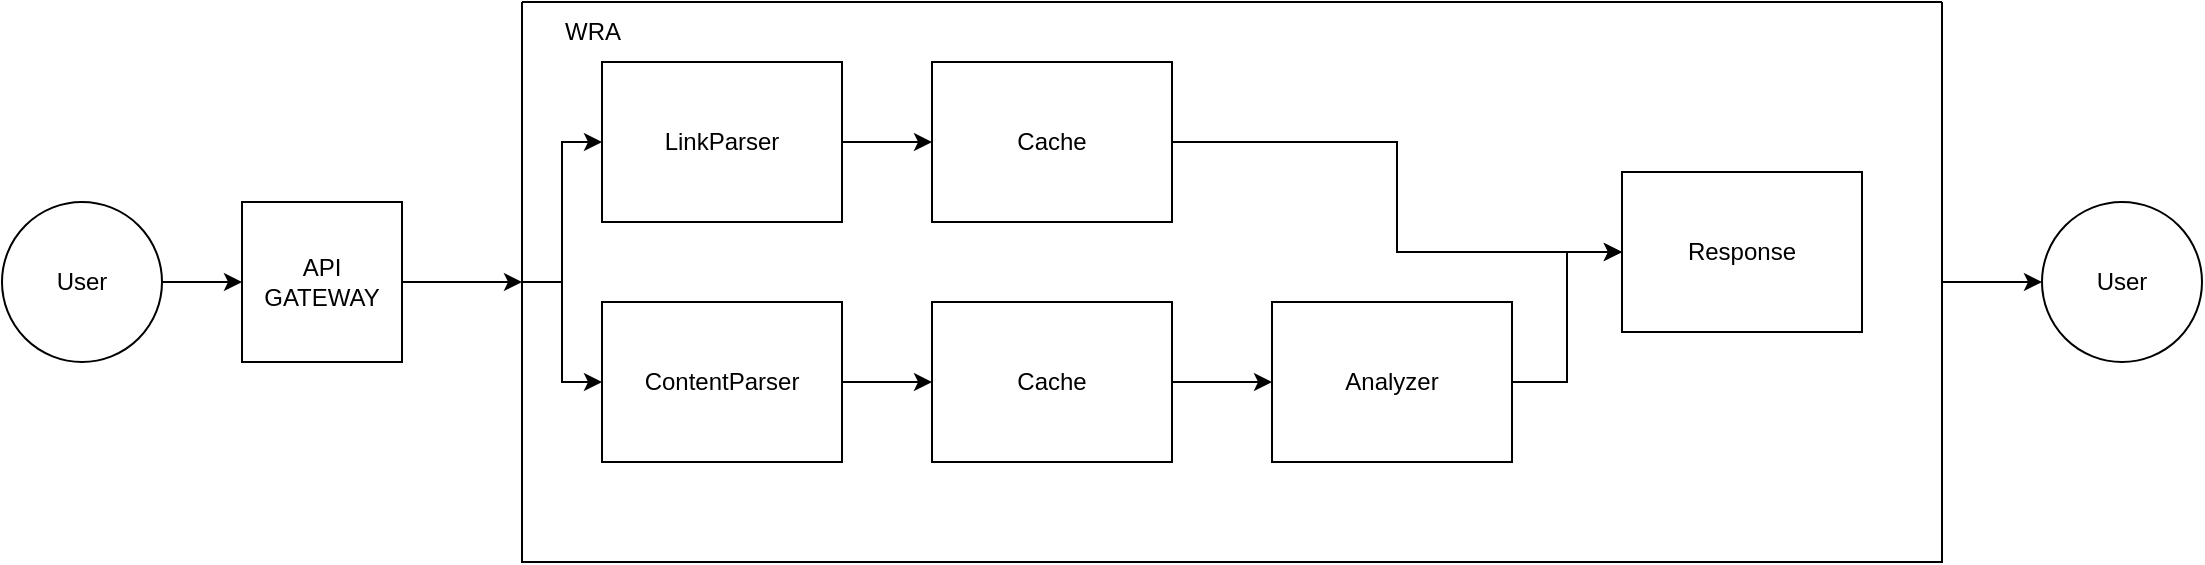 <mxfile version="22.0.0" type="device">
  <diagram name="Page-1" id="5f0bae14-7c28-e335-631c-24af17079c00">
    <mxGraphModel dx="1434" dy="884" grid="1" gridSize="10" guides="1" tooltips="1" connect="1" arrows="1" fold="1" page="1" pageScale="1" pageWidth="1100" pageHeight="850" background="none" math="0" shadow="0">
      <root>
        <mxCell id="0" />
        <mxCell id="1" parent="0" />
        <mxCell id="PpfWY_BV45A4lnw6H79a-4" style="edgeStyle=orthogonalEdgeStyle;rounded=0;orthogonalLoop=1;jettySize=auto;html=1;" edge="1" parent="1" source="PpfWY_BV45A4lnw6H79a-1" target="PpfWY_BV45A4lnw6H79a-2">
          <mxGeometry relative="1" as="geometry" />
        </mxCell>
        <mxCell id="PpfWY_BV45A4lnw6H79a-1" value="User" style="ellipse;whiteSpace=wrap;html=1;aspect=fixed;" vertex="1" parent="1">
          <mxGeometry y="385" width="80" height="80" as="geometry" />
        </mxCell>
        <mxCell id="PpfWY_BV45A4lnw6H79a-28" style="edgeStyle=orthogonalEdgeStyle;rounded=0;orthogonalLoop=1;jettySize=auto;html=1;" edge="1" parent="1" source="PpfWY_BV45A4lnw6H79a-2">
          <mxGeometry relative="1" as="geometry">
            <mxPoint x="260" y="425" as="targetPoint" />
          </mxGeometry>
        </mxCell>
        <mxCell id="PpfWY_BV45A4lnw6H79a-2" value="API GATEWAY" style="whiteSpace=wrap;html=1;aspect=fixed;" vertex="1" parent="1">
          <mxGeometry x="120" y="385" width="80" height="80" as="geometry" />
        </mxCell>
        <mxCell id="PpfWY_BV45A4lnw6H79a-27" style="edgeStyle=orthogonalEdgeStyle;rounded=0;orthogonalLoop=1;jettySize=auto;html=1;" edge="1" parent="1" source="PpfWY_BV45A4lnw6H79a-5" target="PpfWY_BV45A4lnw6H79a-20">
          <mxGeometry relative="1" as="geometry" />
        </mxCell>
        <mxCell id="PpfWY_BV45A4lnw6H79a-5" value="" style="swimlane;startSize=0;" vertex="1" parent="1">
          <mxGeometry x="260" y="285" width="710" height="280" as="geometry">
            <mxRectangle x="500" y="330" width="50" height="40" as="alternateBounds" />
          </mxGeometry>
        </mxCell>
        <mxCell id="PpfWY_BV45A4lnw6H79a-25" style="edgeStyle=orthogonalEdgeStyle;rounded=0;orthogonalLoop=1;jettySize=auto;html=1;entryX=0;entryY=0.5;entryDx=0;entryDy=0;" edge="1" parent="PpfWY_BV45A4lnw6H79a-5" source="PpfWY_BV45A4lnw6H79a-7" target="PpfWY_BV45A4lnw6H79a-24">
          <mxGeometry relative="1" as="geometry" />
        </mxCell>
        <mxCell id="PpfWY_BV45A4lnw6H79a-7" value="LinkParser" style="rounded=0;whiteSpace=wrap;html=1;" vertex="1" parent="PpfWY_BV45A4lnw6H79a-5">
          <mxGeometry x="40" y="30" width="120" height="80" as="geometry" />
        </mxCell>
        <mxCell id="PpfWY_BV45A4lnw6H79a-16" style="edgeStyle=orthogonalEdgeStyle;rounded=0;orthogonalLoop=1;jettySize=auto;html=1;entryX=0;entryY=0.5;entryDx=0;entryDy=0;" edge="1" parent="PpfWY_BV45A4lnw6H79a-5" source="PpfWY_BV45A4lnw6H79a-8" target="PpfWY_BV45A4lnw6H79a-15">
          <mxGeometry relative="1" as="geometry" />
        </mxCell>
        <mxCell id="PpfWY_BV45A4lnw6H79a-8" value="ContentParser" style="rounded=0;whiteSpace=wrap;html=1;" vertex="1" parent="PpfWY_BV45A4lnw6H79a-5">
          <mxGeometry x="40" y="150" width="120" height="80" as="geometry" />
        </mxCell>
        <mxCell id="PpfWY_BV45A4lnw6H79a-12" style="edgeStyle=orthogonalEdgeStyle;rounded=0;orthogonalLoop=1;jettySize=auto;html=1;exitX=0;exitY=0.5;exitDx=0;exitDy=0;entryX=0;entryY=0.5;entryDx=0;entryDy=0;" edge="1" parent="PpfWY_BV45A4lnw6H79a-5" source="PpfWY_BV45A4lnw6H79a-5" target="PpfWY_BV45A4lnw6H79a-7">
          <mxGeometry relative="1" as="geometry">
            <Array as="points">
              <mxPoint x="20" y="140" />
              <mxPoint x="20" y="70" />
            </Array>
          </mxGeometry>
        </mxCell>
        <mxCell id="PpfWY_BV45A4lnw6H79a-14" style="edgeStyle=orthogonalEdgeStyle;rounded=0;orthogonalLoop=1;jettySize=auto;html=1;exitX=0;exitY=0.5;exitDx=0;exitDy=0;entryX=0;entryY=0.5;entryDx=0;entryDy=0;" edge="1" parent="PpfWY_BV45A4lnw6H79a-5" source="PpfWY_BV45A4lnw6H79a-5" target="PpfWY_BV45A4lnw6H79a-8">
          <mxGeometry relative="1" as="geometry">
            <Array as="points">
              <mxPoint x="20" y="140" />
              <mxPoint x="20" y="190" />
            </Array>
          </mxGeometry>
        </mxCell>
        <mxCell id="PpfWY_BV45A4lnw6H79a-19" style="edgeStyle=orthogonalEdgeStyle;rounded=0;orthogonalLoop=1;jettySize=auto;html=1;entryX=0;entryY=0.5;entryDx=0;entryDy=0;" edge="1" parent="PpfWY_BV45A4lnw6H79a-5" source="PpfWY_BV45A4lnw6H79a-15" target="PpfWY_BV45A4lnw6H79a-18">
          <mxGeometry relative="1" as="geometry" />
        </mxCell>
        <mxCell id="PpfWY_BV45A4lnw6H79a-15" value="Cache" style="rounded=0;whiteSpace=wrap;html=1;" vertex="1" parent="PpfWY_BV45A4lnw6H79a-5">
          <mxGeometry x="205" y="150" width="120" height="80" as="geometry" />
        </mxCell>
        <mxCell id="PpfWY_BV45A4lnw6H79a-22" style="edgeStyle=orthogonalEdgeStyle;rounded=0;orthogonalLoop=1;jettySize=auto;html=1;entryX=0;entryY=0.5;entryDx=0;entryDy=0;" edge="1" parent="PpfWY_BV45A4lnw6H79a-5" source="PpfWY_BV45A4lnw6H79a-18" target="PpfWY_BV45A4lnw6H79a-17">
          <mxGeometry relative="1" as="geometry" />
        </mxCell>
        <mxCell id="PpfWY_BV45A4lnw6H79a-18" value="Analyzer" style="rounded=0;whiteSpace=wrap;html=1;" vertex="1" parent="PpfWY_BV45A4lnw6H79a-5">
          <mxGeometry x="375" y="150" width="120" height="80" as="geometry" />
        </mxCell>
        <mxCell id="PpfWY_BV45A4lnw6H79a-17" value="Response" style="rounded=0;whiteSpace=wrap;html=1;" vertex="1" parent="PpfWY_BV45A4lnw6H79a-5">
          <mxGeometry x="550" y="85" width="120" height="80" as="geometry" />
        </mxCell>
        <mxCell id="PpfWY_BV45A4lnw6H79a-26" style="edgeStyle=orthogonalEdgeStyle;rounded=0;orthogonalLoop=1;jettySize=auto;html=1;entryX=0;entryY=0.5;entryDx=0;entryDy=0;" edge="1" parent="PpfWY_BV45A4lnw6H79a-5" source="PpfWY_BV45A4lnw6H79a-24" target="PpfWY_BV45A4lnw6H79a-17">
          <mxGeometry relative="1" as="geometry" />
        </mxCell>
        <mxCell id="PpfWY_BV45A4lnw6H79a-24" value="Cache" style="rounded=0;whiteSpace=wrap;html=1;" vertex="1" parent="PpfWY_BV45A4lnw6H79a-5">
          <mxGeometry x="205" y="30" width="120" height="80" as="geometry" />
        </mxCell>
        <mxCell id="PpfWY_BV45A4lnw6H79a-29" value="WRA" style="text;html=1;align=center;verticalAlign=middle;resizable=0;points=[];autosize=1;strokeColor=none;fillColor=none;" vertex="1" parent="PpfWY_BV45A4lnw6H79a-5">
          <mxGeometry x="10" width="50" height="30" as="geometry" />
        </mxCell>
        <mxCell id="PpfWY_BV45A4lnw6H79a-20" value="User" style="ellipse;whiteSpace=wrap;html=1;aspect=fixed;" vertex="1" parent="1">
          <mxGeometry x="1020" y="385" width="80" height="80" as="geometry" />
        </mxCell>
      </root>
    </mxGraphModel>
  </diagram>
</mxfile>
